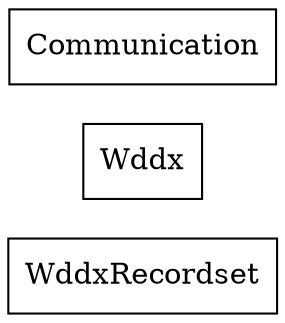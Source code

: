 strict digraph class_diagram {
  rankdir=LR;
  WddxRecordset[
    label="WddxRecordset",
    URL="WddxRecordset.html",
    tooltip="org.lamsfoundation.lams.common.comms.WddxRecordset",
    shape="record"
  ];
  Wddx[
    label="Wddx",
    URL="Wddx.html",
    tooltip="org.lamsfoundation.lams.common.comms.Wddx",
    shape="record"
  ];
  Communication[
    label="Communication",
    URL="Communication.html",
    tooltip="org.lamsfoundation.lams.common.comms.Communication",
    shape="record"
  ];
}
